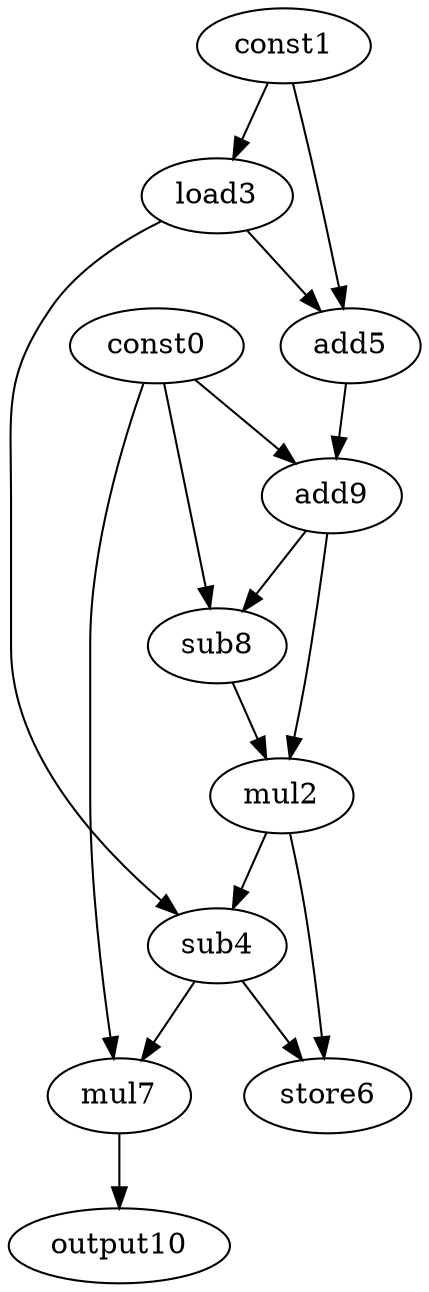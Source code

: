 digraph G { 
const0[opcode=const]; 
const1[opcode=const]; 
mul2[opcode=mul]; 
load3[opcode=load]; 
sub4[opcode=sub]; 
add5[opcode=add]; 
store6[opcode=store]; 
mul7[opcode=mul]; 
sub8[opcode=sub]; 
add9[opcode=add]; 
output10[opcode=output]; 
const1->load3[operand=0];
const1->add5[operand=0];
load3->add5[operand=1];
const0->add9[operand=0];
add5->add9[operand=1];
const0->sub8[operand=0];
add9->sub8[operand=1];
sub8->mul2[operand=0];
add9->mul2[operand=1];
mul2->sub4[operand=0];
load3->sub4[operand=1];
mul2->store6[operand=0];
sub4->store6[operand=1];
const0->mul7[operand=0];
sub4->mul7[operand=1];
mul7->output10[operand=0];
}
